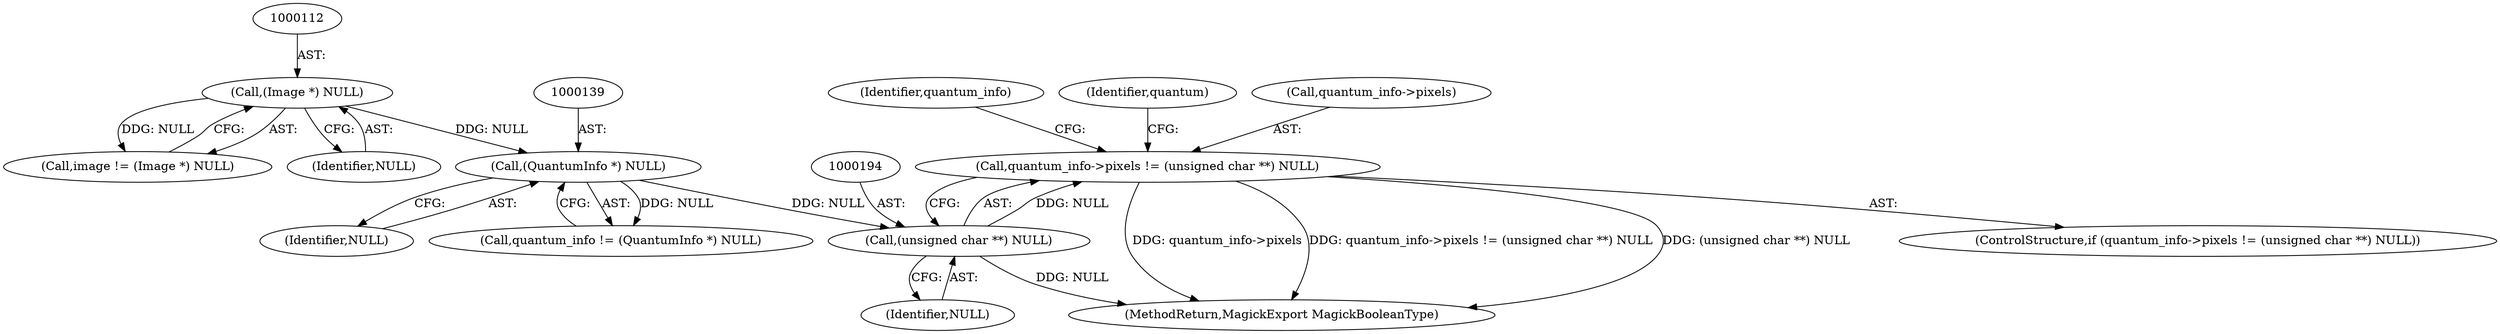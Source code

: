 digraph "0_ImageMagick_c4e63ad30bc42da691f2b5f82a24516dd6b4dc70_0@pointer" {
"1000189" [label="(Call,quantum_info->pixels != (unsigned char **) NULL)"];
"1000193" [label="(Call,(unsigned char **) NULL)"];
"1000138" [label="(Call,(QuantumInfo *) NULL)"];
"1000111" [label="(Call,(Image *) NULL)"];
"1000136" [label="(Call,quantum_info != (QuantumInfo *) NULL)"];
"1000197" [label="(Identifier,quantum_info)"];
"1000189" [label="(Call,quantum_info->pixels != (unsigned char **) NULL)"];
"1000193" [label="(Call,(unsigned char **) NULL)"];
"1000195" [label="(Identifier,NULL)"];
"1000140" [label="(Identifier,NULL)"];
"1000111" [label="(Call,(Image *) NULL)"];
"1000199" [label="(Identifier,quantum)"];
"1000252" [label="(MethodReturn,MagickExport MagickBooleanType)"];
"1000113" [label="(Identifier,NULL)"];
"1000109" [label="(Call,image != (Image *) NULL)"];
"1000138" [label="(Call,(QuantumInfo *) NULL)"];
"1000188" [label="(ControlStructure,if (quantum_info->pixels != (unsigned char **) NULL))"];
"1000190" [label="(Call,quantum_info->pixels)"];
"1000189" -> "1000188"  [label="AST: "];
"1000189" -> "1000193"  [label="CFG: "];
"1000190" -> "1000189"  [label="AST: "];
"1000193" -> "1000189"  [label="AST: "];
"1000197" -> "1000189"  [label="CFG: "];
"1000199" -> "1000189"  [label="CFG: "];
"1000189" -> "1000252"  [label="DDG: quantum_info->pixels"];
"1000189" -> "1000252"  [label="DDG: quantum_info->pixels != (unsigned char **) NULL"];
"1000189" -> "1000252"  [label="DDG: (unsigned char **) NULL"];
"1000193" -> "1000189"  [label="DDG: NULL"];
"1000193" -> "1000195"  [label="CFG: "];
"1000194" -> "1000193"  [label="AST: "];
"1000195" -> "1000193"  [label="AST: "];
"1000193" -> "1000252"  [label="DDG: NULL"];
"1000138" -> "1000193"  [label="DDG: NULL"];
"1000138" -> "1000136"  [label="AST: "];
"1000138" -> "1000140"  [label="CFG: "];
"1000139" -> "1000138"  [label="AST: "];
"1000140" -> "1000138"  [label="AST: "];
"1000136" -> "1000138"  [label="CFG: "];
"1000138" -> "1000136"  [label="DDG: NULL"];
"1000111" -> "1000138"  [label="DDG: NULL"];
"1000111" -> "1000109"  [label="AST: "];
"1000111" -> "1000113"  [label="CFG: "];
"1000112" -> "1000111"  [label="AST: "];
"1000113" -> "1000111"  [label="AST: "];
"1000109" -> "1000111"  [label="CFG: "];
"1000111" -> "1000109"  [label="DDG: NULL"];
}
